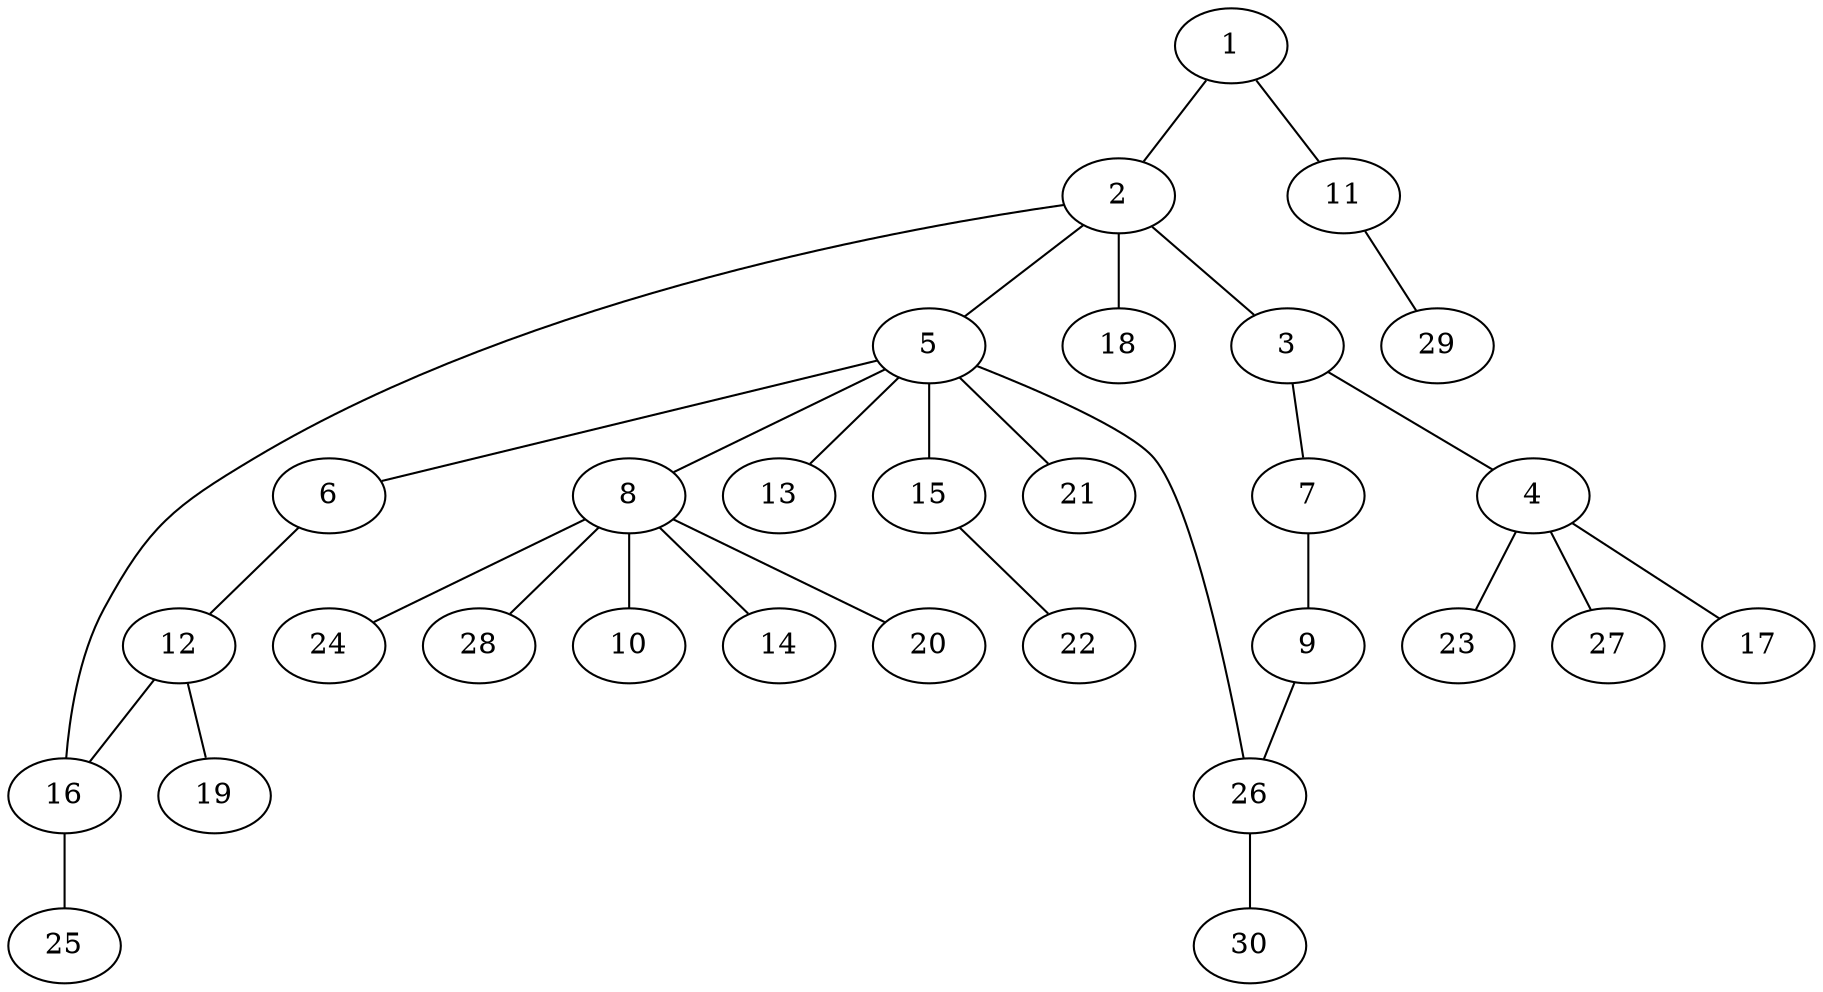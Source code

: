 graph graphname {1--2
1--11
2--3
2--5
2--16
2--18
3--4
3--7
4--17
4--23
4--27
5--6
5--8
5--13
5--15
5--21
5--26
6--12
7--9
8--10
8--14
8--20
8--24
8--28
9--26
11--29
12--16
12--19
15--22
16--25
26--30
}